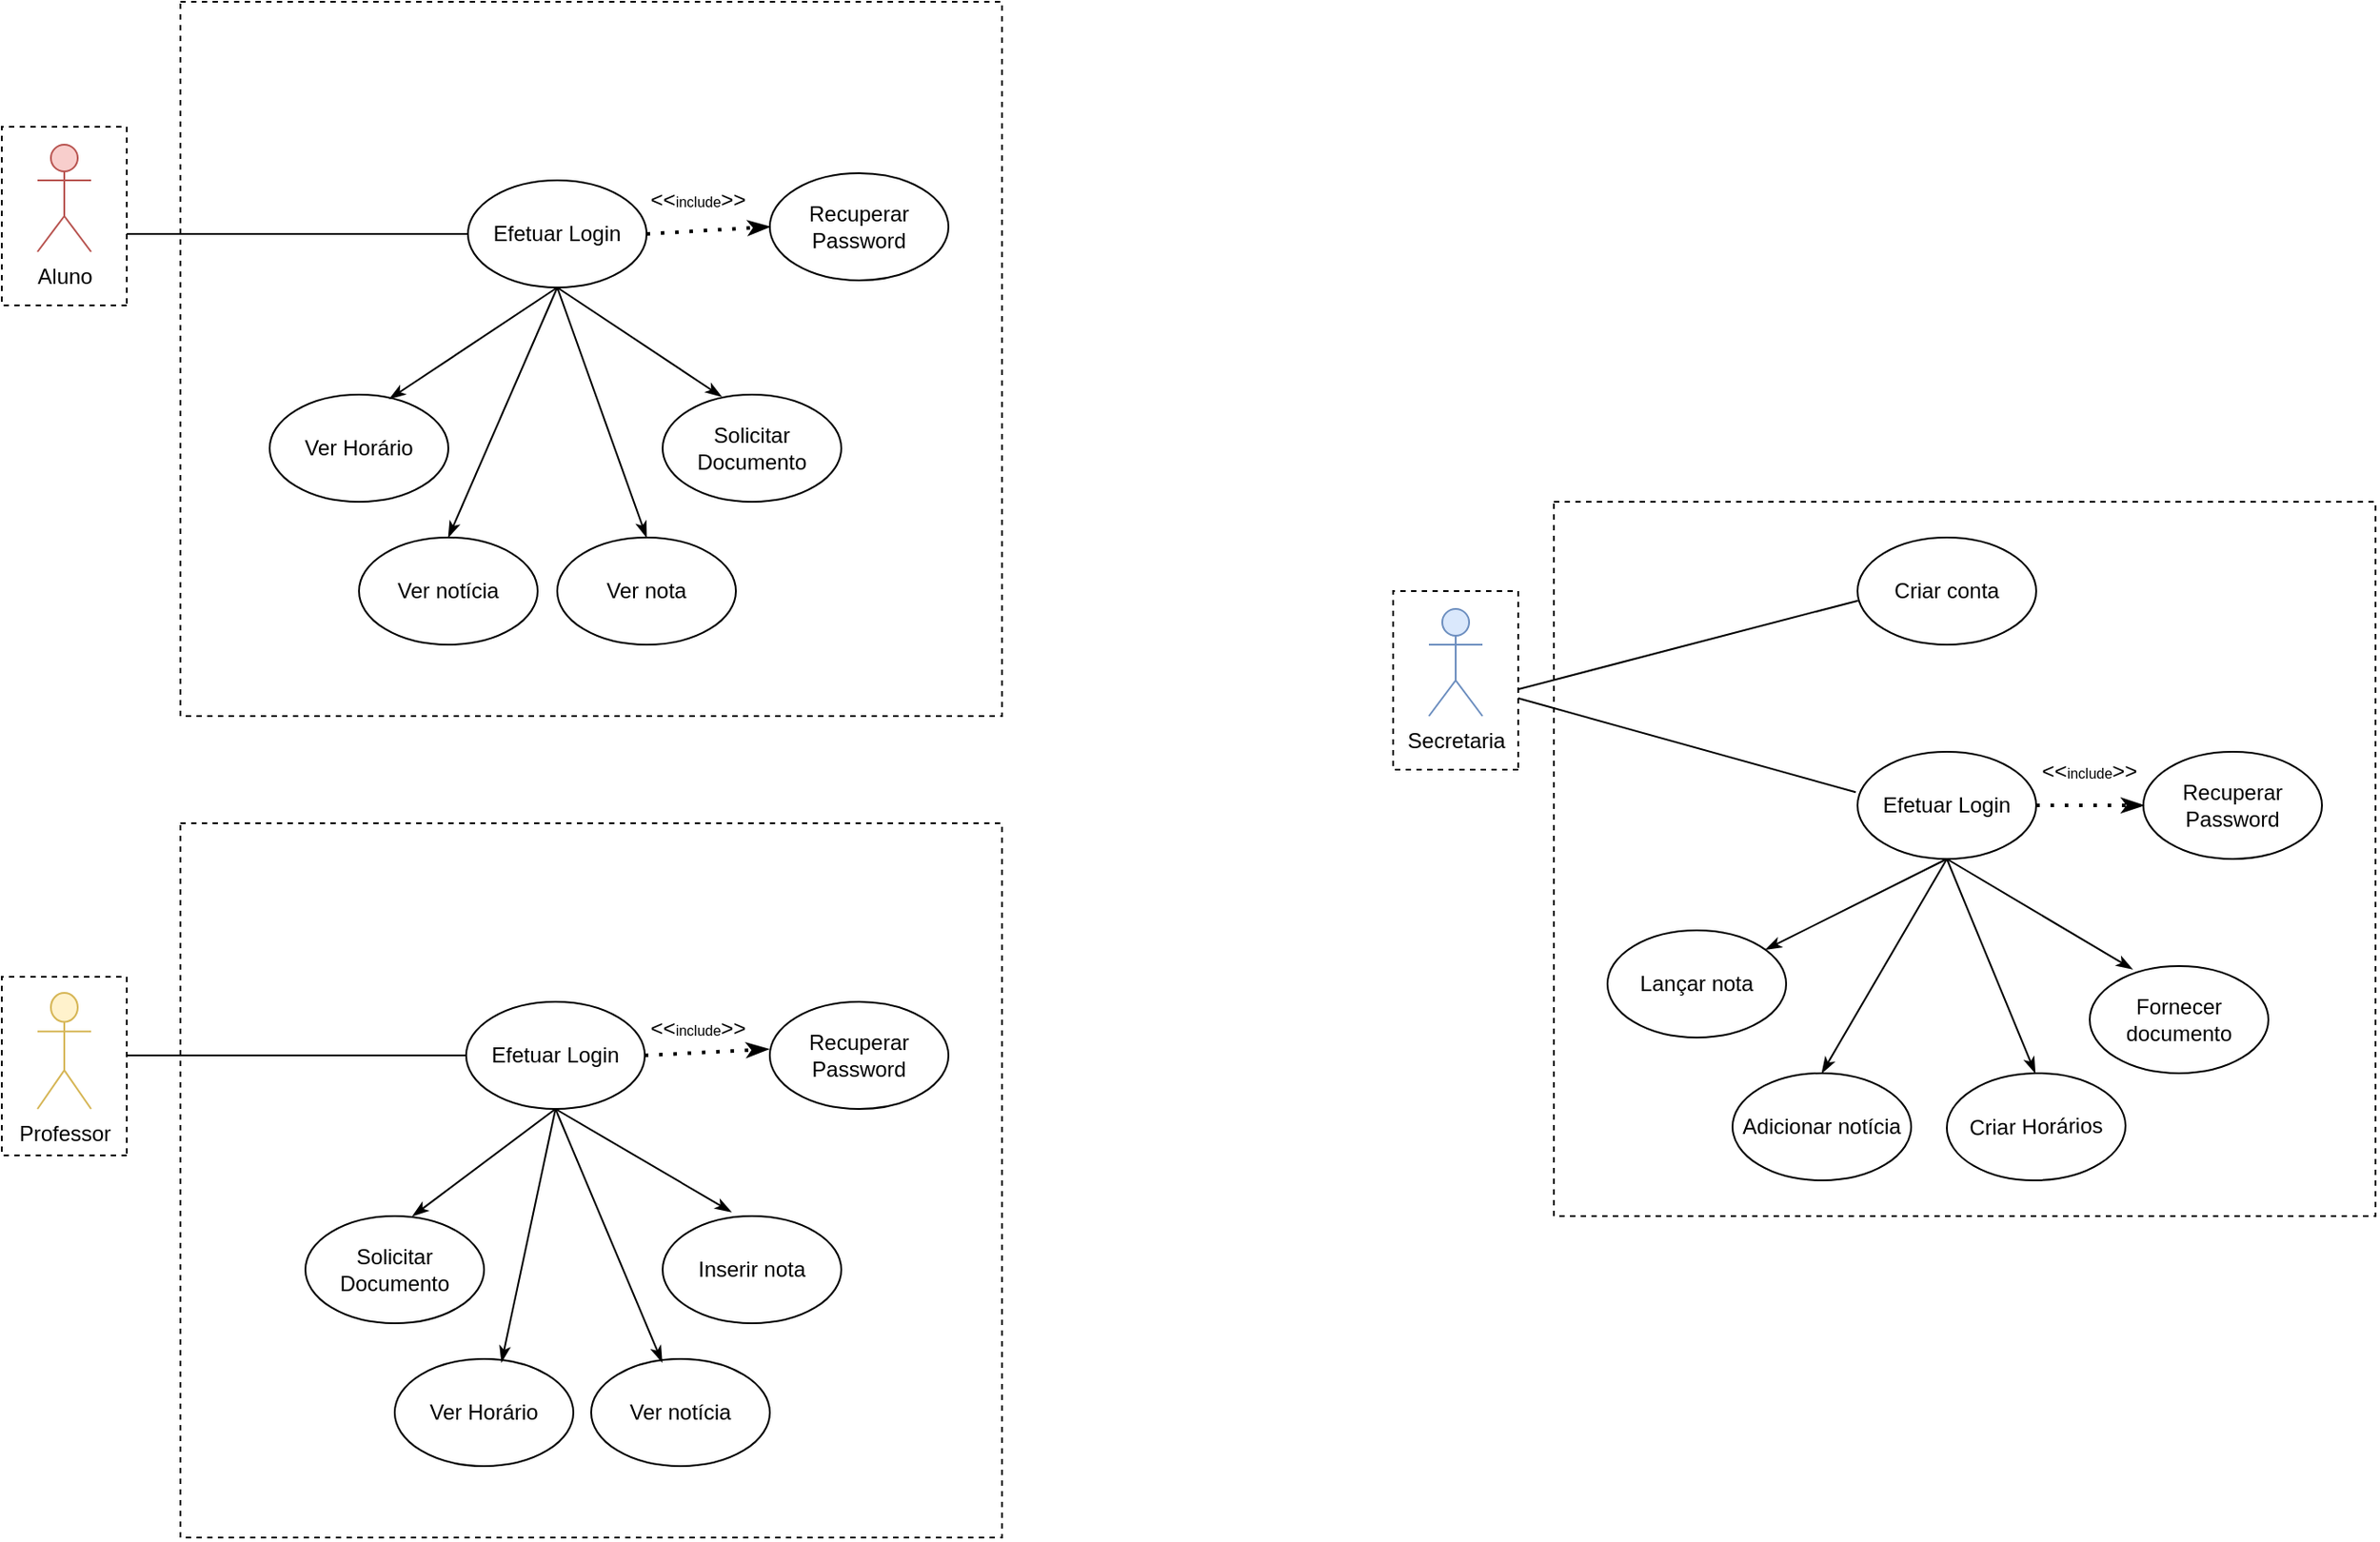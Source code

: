 <mxfile version="24.4.0" type="device" pages="4">
  <diagram name="Home" id="ZRZRYfxtnc91X3iQ6iik">
    <mxGraphModel dx="1273" dy="1242" grid="1" gridSize="10" guides="1" tooltips="1" connect="1" arrows="1" fold="1" page="1" pageScale="1" pageWidth="827" pageHeight="1169" math="0" shadow="0">
      <root>
        <mxCell id="0" />
        <mxCell id="1" parent="0" />
        <mxCell id="tqqtB0jsaqo1W3JtAFqA-33" value="Aluno" style="shape=umlActor;verticalLabelPosition=bottom;verticalAlign=top;html=1;outlineConnect=0;fillColor=#f8cecc;strokeColor=#b85450;" parent="1" vertex="1">
          <mxGeometry x="981" y="130" width="30" height="60" as="geometry" />
        </mxCell>
        <mxCell id="tqqtB0jsaqo1W3JtAFqA-36" value="Ver notícia" style="ellipse;whiteSpace=wrap;html=1;" parent="1" vertex="1">
          <mxGeometry x="1161" y="350" width="100" height="60" as="geometry" />
        </mxCell>
        <mxCell id="tqqtB0jsaqo1W3JtAFqA-37" value="Solicitar Documento" style="ellipse;whiteSpace=wrap;html=1;" parent="1" vertex="1">
          <mxGeometry x="1331" y="270" width="100" height="60" as="geometry" />
        </mxCell>
        <mxCell id="tqqtB0jsaqo1W3JtAFqA-38" value="Ver nota" style="ellipse;whiteSpace=wrap;html=1;" parent="1" vertex="1">
          <mxGeometry x="1272" y="350" width="100" height="60" as="geometry" />
        </mxCell>
        <mxCell id="tqqtB0jsaqo1W3JtAFqA-39" value="Ver Horário" style="ellipse;whiteSpace=wrap;html=1;" parent="1" vertex="1">
          <mxGeometry x="1111" y="270" width="100" height="60" as="geometry" />
        </mxCell>
        <mxCell id="tqqtB0jsaqo1W3JtAFqA-40" value="Recuperar Password" style="ellipse;whiteSpace=wrap;html=1;" parent="1" vertex="1">
          <mxGeometry x="1391" y="146" width="100" height="60" as="geometry" />
        </mxCell>
        <mxCell id="tqqtB0jsaqo1W3JtAFqA-41" value="Efetuar Login" style="ellipse;whiteSpace=wrap;html=1;" parent="1" vertex="1">
          <mxGeometry x="1222" y="150" width="100" height="60" as="geometry" />
        </mxCell>
        <mxCell id="tqqtB0jsaqo1W3JtAFqA-42" value="" style="endArrow=none;html=1;rounded=0;entryX=0;entryY=0.5;entryDx=0;entryDy=0;" parent="1" target="tqqtB0jsaqo1W3JtAFqA-41" edge="1">
          <mxGeometry width="50" height="50" relative="1" as="geometry">
            <mxPoint x="1031" y="180" as="sourcePoint" />
            <mxPoint x="1121" y="210" as="targetPoint" />
          </mxGeometry>
        </mxCell>
        <mxCell id="tqqtB0jsaqo1W3JtAFqA-43" value="" style="endArrow=classicThin;dashed=1;html=1;dashPattern=1 3;strokeWidth=2;rounded=0;entryX=0;entryY=0.5;entryDx=0;entryDy=0;exitX=1;exitY=0.5;exitDx=0;exitDy=0;endFill=1;" parent="1" source="tqqtB0jsaqo1W3JtAFqA-41" target="tqqtB0jsaqo1W3JtAFqA-40" edge="1">
          <mxGeometry width="50" height="50" relative="1" as="geometry">
            <mxPoint x="1301" y="193.75" as="sourcePoint" />
            <mxPoint x="1392" y="168.75" as="targetPoint" />
          </mxGeometry>
        </mxCell>
        <mxCell id="tqqtB0jsaqo1W3JtAFqA-44" value="&amp;lt;&amp;lt;&lt;font style=&quot;font-size: 8px;&quot;&gt;include&lt;/font&gt;&amp;gt;&amp;gt;" style="text;html=1;align=center;verticalAlign=middle;whiteSpace=wrap;rounded=0;" parent="1" vertex="1">
          <mxGeometry x="1321" y="146" width="60" height="30" as="geometry" />
        </mxCell>
        <mxCell id="tqqtB0jsaqo1W3JtAFqA-45" value="" style="endArrow=classicThin;html=1;strokeWidth=1;rounded=0;exitX=0.5;exitY=1;exitDx=0;exitDy=0;endFill=1;entryX=0.67;entryY=0.04;entryDx=0;entryDy=0;entryPerimeter=0;" parent="1" source="tqqtB0jsaqo1W3JtAFqA-41" target="tqqtB0jsaqo1W3JtAFqA-39" edge="1">
          <mxGeometry width="50" height="50" relative="1" as="geometry">
            <mxPoint x="1274" y="217.25" as="sourcePoint" />
            <mxPoint x="1191" y="288.25" as="targetPoint" />
          </mxGeometry>
        </mxCell>
        <mxCell id="tqqtB0jsaqo1W3JtAFqA-46" value="" style="endArrow=classicThin;html=1;strokeWidth=1;rounded=0;endFill=1;entryX=0.5;entryY=0;entryDx=0;entryDy=0;exitX=0.5;exitY=1;exitDx=0;exitDy=0;" parent="1" source="tqqtB0jsaqo1W3JtAFqA-41" target="tqqtB0jsaqo1W3JtAFqA-36" edge="1">
          <mxGeometry width="50" height="50" relative="1" as="geometry">
            <mxPoint x="1220" y="201.25" as="sourcePoint" />
            <mxPoint x="1178" y="259.25" as="targetPoint" />
          </mxGeometry>
        </mxCell>
        <mxCell id="tqqtB0jsaqo1W3JtAFqA-47" value="" style="endArrow=classicThin;html=1;strokeWidth=1;rounded=0;endFill=1;entryX=0.5;entryY=0;entryDx=0;entryDy=0;exitX=0.5;exitY=1;exitDx=0;exitDy=0;" parent="1" source="tqqtB0jsaqo1W3JtAFqA-41" target="tqqtB0jsaqo1W3JtAFqA-38" edge="1">
          <mxGeometry width="50" height="50" relative="1" as="geometry">
            <mxPoint x="1231" y="209.25" as="sourcePoint" />
            <mxPoint x="1231" y="351.25" as="targetPoint" />
          </mxGeometry>
        </mxCell>
        <mxCell id="tqqtB0jsaqo1W3JtAFqA-48" value="" style="endArrow=classicThin;html=1;strokeWidth=1;rounded=0;endFill=1;entryX=0.33;entryY=0.019;entryDx=0;entryDy=0;exitX=0.5;exitY=1;exitDx=0;exitDy=0;entryPerimeter=0;" parent="1" source="tqqtB0jsaqo1W3JtAFqA-41" target="tqqtB0jsaqo1W3JtAFqA-37" edge="1">
          <mxGeometry width="50" height="50" relative="1" as="geometry">
            <mxPoint x="1241" y="219.25" as="sourcePoint" />
            <mxPoint x="1241" y="361.25" as="targetPoint" />
          </mxGeometry>
        </mxCell>
        <mxCell id="tqqtB0jsaqo1W3JtAFqA-52" value="" style="endArrow=none;dashed=1;html=1;rounded=0;" parent="1" edge="1">
          <mxGeometry width="50" height="50" relative="1" as="geometry">
            <mxPoint x="1031" y="220" as="sourcePoint" />
            <mxPoint x="1031" y="220" as="targetPoint" />
            <Array as="points">
              <mxPoint x="961" y="220" />
              <mxPoint x="961" y="120" />
              <mxPoint x="1031" y="120" />
            </Array>
          </mxGeometry>
        </mxCell>
        <mxCell id="tqqtB0jsaqo1W3JtAFqA-56" value="" style="endArrow=none;dashed=1;html=1;rounded=0;" parent="1" edge="1">
          <mxGeometry width="50" height="50" relative="1" as="geometry">
            <mxPoint x="1061" y="50" as="sourcePoint" />
            <mxPoint x="1061" y="50" as="targetPoint" />
            <Array as="points">
              <mxPoint x="1521" y="50" />
              <mxPoint x="1521" y="450" />
              <mxPoint x="1061" y="450" />
            </Array>
          </mxGeometry>
        </mxCell>
        <mxCell id="ux0dmpjOla0i8QBXulrh-1" value="Professor" style="shape=umlActor;verticalLabelPosition=bottom;verticalAlign=top;html=1;outlineConnect=0;fillColor=#fff2cc;strokeColor=#d6b656;" vertex="1" parent="1">
          <mxGeometry x="981" y="605" width="30" height="65" as="geometry" />
        </mxCell>
        <mxCell id="ux0dmpjOla0i8QBXulrh-2" value="Ver notícia" style="ellipse;whiteSpace=wrap;html=1;" vertex="1" parent="1">
          <mxGeometry x="1291" y="810" width="100" height="60" as="geometry" />
        </mxCell>
        <mxCell id="ux0dmpjOla0i8QBXulrh-3" value="Solicitar Documento" style="ellipse;whiteSpace=wrap;html=1;" vertex="1" parent="1">
          <mxGeometry x="1131" y="730" width="100" height="60" as="geometry" />
        </mxCell>
        <mxCell id="ux0dmpjOla0i8QBXulrh-4" value="Inserir nota" style="ellipse;whiteSpace=wrap;html=1;" vertex="1" parent="1">
          <mxGeometry x="1331" y="730" width="100" height="60" as="geometry" />
        </mxCell>
        <mxCell id="ux0dmpjOla0i8QBXulrh-5" value="Ver Horário" style="ellipse;whiteSpace=wrap;html=1;" vertex="1" parent="1">
          <mxGeometry x="1181" y="810" width="100" height="60" as="geometry" />
        </mxCell>
        <mxCell id="ux0dmpjOla0i8QBXulrh-6" value="Recuperar Password" style="ellipse;whiteSpace=wrap;html=1;" vertex="1" parent="1">
          <mxGeometry x="1391" y="610" width="100" height="60" as="geometry" />
        </mxCell>
        <mxCell id="ux0dmpjOla0i8QBXulrh-7" value="Efetuar Login" style="ellipse;whiteSpace=wrap;html=1;" vertex="1" parent="1">
          <mxGeometry x="1221" y="610" width="100" height="60" as="geometry" />
        </mxCell>
        <mxCell id="ux0dmpjOla0i8QBXulrh-8" value="" style="endArrow=none;html=1;rounded=0;entryX=0;entryY=0.5;entryDx=0;entryDy=0;" edge="1" parent="1" target="ux0dmpjOla0i8QBXulrh-7">
          <mxGeometry width="50" height="50" relative="1" as="geometry">
            <mxPoint x="1031" y="640" as="sourcePoint" />
            <mxPoint x="1180" y="631.25" as="targetPoint" />
          </mxGeometry>
        </mxCell>
        <mxCell id="ux0dmpjOla0i8QBXulrh-9" value="" style="endArrow=classicThin;dashed=1;html=1;dashPattern=1 3;strokeWidth=2;rounded=0;exitX=1;exitY=0.5;exitDx=0;exitDy=0;endFill=1;entryX=-0.008;entryY=0.442;entryDx=0;entryDy=0;entryPerimeter=0;" edge="1" parent="1" source="ux0dmpjOla0i8QBXulrh-7" target="ux0dmpjOla0i8QBXulrh-6">
          <mxGeometry width="50" height="50" relative="1" as="geometry">
            <mxPoint x="1340" y="656.25" as="sourcePoint" />
            <mxPoint x="1411" y="631.25" as="targetPoint" />
          </mxGeometry>
        </mxCell>
        <mxCell id="ux0dmpjOla0i8QBXulrh-10" value="&amp;lt;&amp;lt;&lt;font style=&quot;font-size: 8px;&quot;&gt;include&lt;/font&gt;&amp;gt;&amp;gt;" style="text;html=1;align=center;verticalAlign=middle;whiteSpace=wrap;rounded=0;" vertex="1" parent="1">
          <mxGeometry x="1321" y="610" width="60" height="30" as="geometry" />
        </mxCell>
        <mxCell id="ux0dmpjOla0i8QBXulrh-11" value="" style="endArrow=classicThin;html=1;strokeWidth=1;rounded=0;exitX=0.5;exitY=1;exitDx=0;exitDy=0;endFill=1;entryX=0.6;entryY=0;entryDx=0;entryDy=0;entryPerimeter=0;" edge="1" parent="1" source="ux0dmpjOla0i8QBXulrh-7" target="ux0dmpjOla0i8QBXulrh-3">
          <mxGeometry width="50" height="50" relative="1" as="geometry">
            <mxPoint x="1251" y="661.25" as="sourcePoint" />
            <mxPoint x="1158" y="727.25" as="targetPoint" />
          </mxGeometry>
        </mxCell>
        <mxCell id="ux0dmpjOla0i8QBXulrh-12" value="" style="endArrow=classicThin;html=1;strokeWidth=1;rounded=0;exitX=0.5;exitY=1;exitDx=0;exitDy=0;endFill=1;entryX=0.598;entryY=0.03;entryDx=0;entryDy=0;entryPerimeter=0;" edge="1" parent="1" source="ux0dmpjOla0i8QBXulrh-7" target="ux0dmpjOla0i8QBXulrh-5">
          <mxGeometry width="50" height="50" relative="1" as="geometry">
            <mxPoint x="1281" y="671" as="sourcePoint" />
            <mxPoint x="1201" y="740" as="targetPoint" />
          </mxGeometry>
        </mxCell>
        <mxCell id="ux0dmpjOla0i8QBXulrh-13" value="" style="endArrow=classicThin;html=1;strokeWidth=1;rounded=0;endFill=1;entryX=0.397;entryY=0.03;entryDx=0;entryDy=0;entryPerimeter=0;exitX=0.5;exitY=1;exitDx=0;exitDy=0;" edge="1" parent="1" source="ux0dmpjOla0i8QBXulrh-7" target="ux0dmpjOla0i8QBXulrh-2">
          <mxGeometry width="50" height="50" relative="1" as="geometry">
            <mxPoint x="1271" y="660" as="sourcePoint" />
            <mxPoint x="1211" y="750" as="targetPoint" />
          </mxGeometry>
        </mxCell>
        <mxCell id="ux0dmpjOla0i8QBXulrh-14" value="" style="endArrow=classicThin;html=1;strokeWidth=1;rounded=0;exitX=0.5;exitY=1;exitDx=0;exitDy=0;endFill=1;entryX=0.384;entryY=-0.039;entryDx=0;entryDy=0;entryPerimeter=0;" edge="1" parent="1" source="ux0dmpjOla0i8QBXulrh-7" target="ux0dmpjOla0i8QBXulrh-4">
          <mxGeometry width="50" height="50" relative="1" as="geometry">
            <mxPoint x="1301" y="691" as="sourcePoint" />
            <mxPoint x="1221" y="760" as="targetPoint" />
          </mxGeometry>
        </mxCell>
        <mxCell id="ux0dmpjOla0i8QBXulrh-15" value="" style="endArrow=none;dashed=1;html=1;rounded=0;" edge="1" parent="1">
          <mxGeometry width="50" height="50" relative="1" as="geometry">
            <mxPoint x="1031" y="696" as="sourcePoint" />
            <mxPoint x="1031" y="696" as="targetPoint" />
            <Array as="points">
              <mxPoint x="961" y="696" />
              <mxPoint x="961" y="596" />
              <mxPoint x="1031" y="596" />
            </Array>
          </mxGeometry>
        </mxCell>
        <mxCell id="ux0dmpjOla0i8QBXulrh-16" value="" style="endArrow=none;dashed=1;html=1;rounded=0;" edge="1" parent="1">
          <mxGeometry width="50" height="50" relative="1" as="geometry">
            <mxPoint x="1061" y="510" as="sourcePoint" />
            <mxPoint x="1061" y="510" as="targetPoint" />
            <Array as="points">
              <mxPoint x="1521" y="510" />
              <mxPoint x="1521" y="910" />
              <mxPoint x="1061" y="910" />
            </Array>
          </mxGeometry>
        </mxCell>
        <mxCell id="aH4SnS2e5ZNukZdhqZJp-1" value="Secretaria" style="shape=umlActor;verticalLabelPosition=bottom;verticalAlign=top;html=1;outlineConnect=0;fillColor=#dae8fc;strokeColor=#6c8ebf;" vertex="1" parent="1">
          <mxGeometry x="1760" y="390" width="30" height="60" as="geometry" />
        </mxCell>
        <mxCell id="aH4SnS2e5ZNukZdhqZJp-2" value="Fornecer documento" style="ellipse;whiteSpace=wrap;html=1;" vertex="1" parent="1">
          <mxGeometry x="2130" y="590" width="100" height="60" as="geometry" />
        </mxCell>
        <mxCell id="aH4SnS2e5ZNukZdhqZJp-3" value="Lançar nota" style="ellipse;whiteSpace=wrap;html=1;" vertex="1" parent="1">
          <mxGeometry x="1860" y="570" width="100" height="60" as="geometry" />
        </mxCell>
        <mxCell id="aH4SnS2e5ZNukZdhqZJp-4" value="Criar conta" style="ellipse;whiteSpace=wrap;html=1;" vertex="1" parent="1">
          <mxGeometry x="2000" y="350" width="100" height="60" as="geometry" />
        </mxCell>
        <mxCell id="aH4SnS2e5ZNukZdhqZJp-5" value="Adicionar notícia" style="ellipse;whiteSpace=wrap;html=1;" vertex="1" parent="1">
          <mxGeometry x="1930" y="650" width="100" height="60" as="geometry" />
        </mxCell>
        <mxCell id="aH4SnS2e5ZNukZdhqZJp-6" value="Recuperar Password" style="ellipse;whiteSpace=wrap;html=1;" vertex="1" parent="1">
          <mxGeometry x="2160" y="470" width="100" height="60" as="geometry" />
        </mxCell>
        <mxCell id="aH4SnS2e5ZNukZdhqZJp-7" value="Efetuar Login" style="ellipse;whiteSpace=wrap;html=1;" vertex="1" parent="1">
          <mxGeometry x="2000" y="470" width="100" height="60" as="geometry" />
        </mxCell>
        <mxCell id="aH4SnS2e5ZNukZdhqZJp-8" value="" style="endArrow=none;html=1;rounded=0;entryX=0.003;entryY=0.589;entryDx=0;entryDy=0;entryPerimeter=0;" edge="1" parent="1" target="aH4SnS2e5ZNukZdhqZJp-4">
          <mxGeometry width="50" height="50" relative="1" as="geometry">
            <mxPoint x="1810" y="435" as="sourcePoint" />
            <mxPoint x="1910" y="450" as="targetPoint" />
          </mxGeometry>
        </mxCell>
        <mxCell id="aH4SnS2e5ZNukZdhqZJp-9" value="" style="endArrow=classicThin;dashed=1;html=1;dashPattern=1 3;strokeWidth=2;rounded=0;entryX=0;entryY=0.5;entryDx=0;entryDy=0;exitX=1;exitY=0.5;exitDx=0;exitDy=0;endFill=1;" edge="1" parent="1" source="aH4SnS2e5ZNukZdhqZJp-7" target="aH4SnS2e5ZNukZdhqZJp-6">
          <mxGeometry width="50" height="50" relative="1" as="geometry">
            <mxPoint x="2060" y="525" as="sourcePoint" />
            <mxPoint x="2151" y="500" as="targetPoint" />
          </mxGeometry>
        </mxCell>
        <mxCell id="aH4SnS2e5ZNukZdhqZJp-10" value="&amp;lt;&amp;lt;&lt;font style=&quot;font-size: 8px;&quot;&gt;include&lt;/font&gt;&amp;gt;&amp;gt;" style="text;html=1;align=center;verticalAlign=middle;whiteSpace=wrap;rounded=0;" vertex="1" parent="1">
          <mxGeometry x="2100" y="466" width="60" height="30" as="geometry" />
        </mxCell>
        <mxCell id="aH4SnS2e5ZNukZdhqZJp-11" value="" style="endArrow=none;html=1;rounded=0;entryX=-0.01;entryY=0.377;entryDx=0;entryDy=0;entryPerimeter=0;" edge="1" parent="1" target="aH4SnS2e5ZNukZdhqZJp-7">
          <mxGeometry width="50" height="50" relative="1" as="geometry">
            <mxPoint x="1810" y="440" as="sourcePoint" />
            <mxPoint x="2010" y="395" as="targetPoint" />
          </mxGeometry>
        </mxCell>
        <mxCell id="aH4SnS2e5ZNukZdhqZJp-12" value="" style="endArrow=classicThin;html=1;strokeWidth=1;rounded=0;exitX=0.5;exitY=1;exitDx=0;exitDy=0;endFill=1;" edge="1" parent="1" source="aH4SnS2e5ZNukZdhqZJp-7" target="aH4SnS2e5ZNukZdhqZJp-3">
          <mxGeometry width="50" height="50" relative="1" as="geometry">
            <mxPoint x="2010" y="590" as="sourcePoint" />
            <mxPoint x="2070" y="590" as="targetPoint" />
          </mxGeometry>
        </mxCell>
        <mxCell id="aH4SnS2e5ZNukZdhqZJp-13" value="" style="endArrow=classicThin;html=1;strokeWidth=1;rounded=0;entryX=0.5;entryY=0;entryDx=0;entryDy=0;exitX=0.5;exitY=1;exitDx=0;exitDy=0;endFill=1;" edge="1" parent="1" source="aH4SnS2e5ZNukZdhqZJp-7" target="aH4SnS2e5ZNukZdhqZJp-5">
          <mxGeometry width="50" height="50" relative="1" as="geometry">
            <mxPoint x="2120" y="520" as="sourcePoint" />
            <mxPoint x="2180" y="520" as="targetPoint" />
          </mxGeometry>
        </mxCell>
        <mxCell id="aH4SnS2e5ZNukZdhqZJp-14" value="" style="endArrow=classicThin;html=1;strokeWidth=1;rounded=0;entryX=0.239;entryY=0.029;entryDx=0;entryDy=0;exitX=0.5;exitY=1;exitDx=0;exitDy=0;endFill=1;entryPerimeter=0;" edge="1" parent="1" source="aH4SnS2e5ZNukZdhqZJp-7" target="aH4SnS2e5ZNukZdhqZJp-2">
          <mxGeometry width="50" height="50" relative="1" as="geometry">
            <mxPoint x="2130" y="530" as="sourcePoint" />
            <mxPoint x="2190" y="530" as="targetPoint" />
          </mxGeometry>
        </mxCell>
        <mxCell id="aH4SnS2e5ZNukZdhqZJp-15" value="Criar Horários" style="ellipse;whiteSpace=wrap;html=1;rotation=-1;" vertex="1" parent="1">
          <mxGeometry x="2050" y="650" width="100" height="60" as="geometry" />
        </mxCell>
        <mxCell id="aH4SnS2e5ZNukZdhqZJp-16" value="" style="endArrow=classicThin;html=1;strokeWidth=1;rounded=0;entryX=0.5;entryY=0;entryDx=0;entryDy=0;exitX=0.5;exitY=1;exitDx=0;exitDy=0;endFill=1;" edge="1" parent="1" source="aH4SnS2e5ZNukZdhqZJp-7" target="aH4SnS2e5ZNukZdhqZJp-15">
          <mxGeometry width="50" height="50" relative="1" as="geometry">
            <mxPoint x="2060" y="540" as="sourcePoint" />
            <mxPoint x="1990" y="660" as="targetPoint" />
          </mxGeometry>
        </mxCell>
        <mxCell id="aH4SnS2e5ZNukZdhqZJp-17" value="" style="endArrow=none;dashed=1;html=1;rounded=0;" edge="1" parent="1">
          <mxGeometry width="50" height="50" relative="1" as="geometry">
            <mxPoint x="1810" y="480" as="sourcePoint" />
            <mxPoint x="1810" y="480" as="targetPoint" />
            <Array as="points">
              <mxPoint x="1740" y="480" />
              <mxPoint x="1740" y="380" />
              <mxPoint x="1810" y="380" />
            </Array>
          </mxGeometry>
        </mxCell>
        <mxCell id="aH4SnS2e5ZNukZdhqZJp-18" value="" style="endArrow=none;dashed=1;html=1;rounded=0;" edge="1" parent="1">
          <mxGeometry width="50" height="50" relative="1" as="geometry">
            <mxPoint x="1830" y="330" as="sourcePoint" />
            <mxPoint x="1830" y="330" as="targetPoint" />
            <Array as="points">
              <mxPoint x="2290" y="330" />
              <mxPoint x="2290" y="730" />
              <mxPoint x="1830" y="730" />
            </Array>
          </mxGeometry>
        </mxCell>
      </root>
    </mxGraphModel>
  </diagram>
  <diagram id="REoHC_R2HtOx2aBz3mu-" name="Página-1">
    <mxGraphModel dx="1082" dy="1129" grid="1" gridSize="10" guides="1" tooltips="1" connect="1" arrows="1" fold="1" page="1" pageScale="1" pageWidth="827" pageHeight="1169" math="0" shadow="0">
      <root>
        <mxCell id="0" />
        <mxCell id="1" parent="0" />
        <mxCell id="xL2w5kWe__sGLXWycXoX-1" value="Aluno" style="shape=umlActor;verticalLabelPosition=bottom;verticalAlign=top;html=1;outlineConnect=0;fillColor=#f8cecc;strokeColor=#b85450;" vertex="1" parent="1">
          <mxGeometry x="981" y="130" width="30" height="60" as="geometry" />
        </mxCell>
        <mxCell id="xL2w5kWe__sGLXWycXoX-2" value="Ver notícia" style="ellipse;whiteSpace=wrap;html=1;" vertex="1" parent="1">
          <mxGeometry x="1161" y="350" width="100" height="60" as="geometry" />
        </mxCell>
        <mxCell id="xL2w5kWe__sGLXWycXoX-3" value="Solicitar Documento" style="ellipse;whiteSpace=wrap;html=1;" vertex="1" parent="1">
          <mxGeometry x="1331" y="270" width="100" height="60" as="geometry" />
        </mxCell>
        <mxCell id="xL2w5kWe__sGLXWycXoX-4" value="Ver nota" style="ellipse;whiteSpace=wrap;html=1;" vertex="1" parent="1">
          <mxGeometry x="1272" y="350" width="100" height="60" as="geometry" />
        </mxCell>
        <mxCell id="xL2w5kWe__sGLXWycXoX-5" value="Ver Horário" style="ellipse;whiteSpace=wrap;html=1;" vertex="1" parent="1">
          <mxGeometry x="1111" y="270" width="100" height="60" as="geometry" />
        </mxCell>
        <mxCell id="xL2w5kWe__sGLXWycXoX-6" value="Recuperar Password" style="ellipse;whiteSpace=wrap;html=1;" vertex="1" parent="1">
          <mxGeometry x="1391" y="146" width="100" height="60" as="geometry" />
        </mxCell>
        <mxCell id="xL2w5kWe__sGLXWycXoX-7" value="Efetuar Login" style="ellipse;whiteSpace=wrap;html=1;" vertex="1" parent="1">
          <mxGeometry x="1222" y="150" width="100" height="60" as="geometry" />
        </mxCell>
        <mxCell id="xL2w5kWe__sGLXWycXoX-8" value="" style="endArrow=none;html=1;rounded=0;entryX=0;entryY=0.5;entryDx=0;entryDy=0;" edge="1" parent="1" target="xL2w5kWe__sGLXWycXoX-7">
          <mxGeometry width="50" height="50" relative="1" as="geometry">
            <mxPoint x="1031" y="180" as="sourcePoint" />
            <mxPoint x="1121" y="210" as="targetPoint" />
          </mxGeometry>
        </mxCell>
        <mxCell id="xL2w5kWe__sGLXWycXoX-9" value="" style="endArrow=classicThin;dashed=1;html=1;dashPattern=1 3;strokeWidth=2;rounded=0;entryX=0;entryY=0.5;entryDx=0;entryDy=0;exitX=1;exitY=0.5;exitDx=0;exitDy=0;endFill=1;" edge="1" parent="1" source="xL2w5kWe__sGLXWycXoX-7" target="xL2w5kWe__sGLXWycXoX-6">
          <mxGeometry width="50" height="50" relative="1" as="geometry">
            <mxPoint x="1301" y="193.75" as="sourcePoint" />
            <mxPoint x="1392" y="168.75" as="targetPoint" />
          </mxGeometry>
        </mxCell>
        <mxCell id="xL2w5kWe__sGLXWycXoX-10" value="&amp;lt;&amp;lt;&lt;font style=&quot;font-size: 8px;&quot;&gt;include&lt;/font&gt;&amp;gt;&amp;gt;" style="text;html=1;align=center;verticalAlign=middle;whiteSpace=wrap;rounded=0;" vertex="1" parent="1">
          <mxGeometry x="1321" y="146" width="60" height="30" as="geometry" />
        </mxCell>
        <mxCell id="xL2w5kWe__sGLXWycXoX-11" value="" style="endArrow=classicThin;html=1;strokeWidth=1;rounded=0;exitX=0.5;exitY=1;exitDx=0;exitDy=0;endFill=1;entryX=0.67;entryY=0.04;entryDx=0;entryDy=0;entryPerimeter=0;" edge="1" parent="1" source="xL2w5kWe__sGLXWycXoX-7" target="xL2w5kWe__sGLXWycXoX-5">
          <mxGeometry width="50" height="50" relative="1" as="geometry">
            <mxPoint x="1274" y="217.25" as="sourcePoint" />
            <mxPoint x="1191" y="288.25" as="targetPoint" />
          </mxGeometry>
        </mxCell>
        <mxCell id="xL2w5kWe__sGLXWycXoX-12" value="" style="endArrow=classicThin;html=1;strokeWidth=1;rounded=0;endFill=1;entryX=0.5;entryY=0;entryDx=0;entryDy=0;exitX=0.5;exitY=1;exitDx=0;exitDy=0;" edge="1" parent="1" source="xL2w5kWe__sGLXWycXoX-7" target="xL2w5kWe__sGLXWycXoX-2">
          <mxGeometry width="50" height="50" relative="1" as="geometry">
            <mxPoint x="1220" y="201.25" as="sourcePoint" />
            <mxPoint x="1178" y="259.25" as="targetPoint" />
          </mxGeometry>
        </mxCell>
        <mxCell id="xL2w5kWe__sGLXWycXoX-13" value="" style="endArrow=classicThin;html=1;strokeWidth=1;rounded=0;endFill=1;entryX=0.5;entryY=0;entryDx=0;entryDy=0;exitX=0.5;exitY=1;exitDx=0;exitDy=0;" edge="1" parent="1" source="xL2w5kWe__sGLXWycXoX-7" target="xL2w5kWe__sGLXWycXoX-4">
          <mxGeometry width="50" height="50" relative="1" as="geometry">
            <mxPoint x="1231" y="209.25" as="sourcePoint" />
            <mxPoint x="1231" y="351.25" as="targetPoint" />
          </mxGeometry>
        </mxCell>
        <mxCell id="xL2w5kWe__sGLXWycXoX-14" value="" style="endArrow=classicThin;html=1;strokeWidth=1;rounded=0;endFill=1;entryX=0.33;entryY=0.019;entryDx=0;entryDy=0;exitX=0.5;exitY=1;exitDx=0;exitDy=0;entryPerimeter=0;" edge="1" parent="1" source="xL2w5kWe__sGLXWycXoX-7" target="xL2w5kWe__sGLXWycXoX-3">
          <mxGeometry width="50" height="50" relative="1" as="geometry">
            <mxPoint x="1241" y="219.25" as="sourcePoint" />
            <mxPoint x="1241" y="361.25" as="targetPoint" />
          </mxGeometry>
        </mxCell>
        <mxCell id="xL2w5kWe__sGLXWycXoX-15" value="" style="endArrow=none;dashed=1;html=1;rounded=0;" edge="1" parent="1">
          <mxGeometry width="50" height="50" relative="1" as="geometry">
            <mxPoint x="1031" y="220" as="sourcePoint" />
            <mxPoint x="1031" y="220" as="targetPoint" />
            <Array as="points">
              <mxPoint x="961" y="220" />
              <mxPoint x="961" y="120" />
              <mxPoint x="1031" y="120" />
            </Array>
          </mxGeometry>
        </mxCell>
        <mxCell id="xL2w5kWe__sGLXWycXoX-16" value="" style="endArrow=none;dashed=1;html=1;rounded=0;" edge="1" parent="1">
          <mxGeometry width="50" height="50" relative="1" as="geometry">
            <mxPoint x="1061" y="50" as="sourcePoint" />
            <mxPoint x="1061" y="50" as="targetPoint" />
            <Array as="points">
              <mxPoint x="1521" y="50" />
              <mxPoint x="1521" y="450" />
              <mxPoint x="1061" y="450" />
            </Array>
          </mxGeometry>
        </mxCell>
      </root>
    </mxGraphModel>
  </diagram>
  <diagram id="ZT4XrUX_Oc8vDHxY8KZ6" name="Página-2">
    <mxGraphModel dx="1050" dy="621" grid="1" gridSize="10" guides="1" tooltips="1" connect="1" arrows="1" fold="1" page="1" pageScale="1" pageWidth="827" pageHeight="1169" math="0" shadow="0">
      <root>
        <mxCell id="0" />
        <mxCell id="1" parent="0" />
        <mxCell id="tWKvr4gM0DC1ttXAsV71-1" value="Professor" style="shape=umlActor;verticalLabelPosition=bottom;verticalAlign=top;html=1;outlineConnect=0;fillColor=#fff2cc;strokeColor=#d6b656;" parent="1" vertex="1">
          <mxGeometry x="154" y="145" width="30" height="65" as="geometry" />
        </mxCell>
        <mxCell id="tWKvr4gM0DC1ttXAsV71-2" value="Ver notícia" style="ellipse;whiteSpace=wrap;html=1;" parent="1" vertex="1">
          <mxGeometry x="464" y="350" width="100" height="60" as="geometry" />
        </mxCell>
        <mxCell id="tWKvr4gM0DC1ttXAsV71-3" value="Solicitar Documento" style="ellipse;whiteSpace=wrap;html=1;" parent="1" vertex="1">
          <mxGeometry x="304" y="270" width="100" height="60" as="geometry" />
        </mxCell>
        <mxCell id="tWKvr4gM0DC1ttXAsV71-4" value="Inserir nota" style="ellipse;whiteSpace=wrap;html=1;" parent="1" vertex="1">
          <mxGeometry x="504" y="270" width="100" height="60" as="geometry" />
        </mxCell>
        <mxCell id="tWKvr4gM0DC1ttXAsV71-5" value="Ver Horário" style="ellipse;whiteSpace=wrap;html=1;" parent="1" vertex="1">
          <mxGeometry x="354" y="350" width="100" height="60" as="geometry" />
        </mxCell>
        <mxCell id="tWKvr4gM0DC1ttXAsV71-6" value="Recuperar Password" style="ellipse;whiteSpace=wrap;html=1;" parent="1" vertex="1">
          <mxGeometry x="564" y="150" width="100" height="60" as="geometry" />
        </mxCell>
        <mxCell id="tWKvr4gM0DC1ttXAsV71-7" value="Efetuar Login" style="ellipse;whiteSpace=wrap;html=1;" parent="1" vertex="1">
          <mxGeometry x="394" y="150" width="100" height="60" as="geometry" />
        </mxCell>
        <mxCell id="tWKvr4gM0DC1ttXAsV71-8" value="" style="endArrow=none;html=1;rounded=0;entryX=0;entryY=0.5;entryDx=0;entryDy=0;" parent="1" target="tWKvr4gM0DC1ttXAsV71-7" edge="1">
          <mxGeometry width="50" height="50" relative="1" as="geometry">
            <mxPoint x="204" y="180" as="sourcePoint" />
            <mxPoint x="353" y="171.25" as="targetPoint" />
          </mxGeometry>
        </mxCell>
        <mxCell id="tWKvr4gM0DC1ttXAsV71-9" value="" style="endArrow=classicThin;dashed=1;html=1;dashPattern=1 3;strokeWidth=2;rounded=0;exitX=1;exitY=0.5;exitDx=0;exitDy=0;endFill=1;entryX=-0.008;entryY=0.442;entryDx=0;entryDy=0;entryPerimeter=0;" parent="1" source="tWKvr4gM0DC1ttXAsV71-7" target="tWKvr4gM0DC1ttXAsV71-6" edge="1">
          <mxGeometry width="50" height="50" relative="1" as="geometry">
            <mxPoint x="513" y="196.25" as="sourcePoint" />
            <mxPoint x="584" y="171.25" as="targetPoint" />
          </mxGeometry>
        </mxCell>
        <mxCell id="tWKvr4gM0DC1ttXAsV71-10" value="&amp;lt;&amp;lt;&lt;font style=&quot;font-size: 8px;&quot;&gt;include&lt;/font&gt;&amp;gt;&amp;gt;" style="text;html=1;align=center;verticalAlign=middle;whiteSpace=wrap;rounded=0;" parent="1" vertex="1">
          <mxGeometry x="494" y="150" width="60" height="30" as="geometry" />
        </mxCell>
        <mxCell id="tWKvr4gM0DC1ttXAsV71-25" value="" style="endArrow=classicThin;html=1;strokeWidth=1;rounded=0;exitX=0.5;exitY=1;exitDx=0;exitDy=0;endFill=1;entryX=0.6;entryY=0;entryDx=0;entryDy=0;entryPerimeter=0;" parent="1" source="tWKvr4gM0DC1ttXAsV71-7" target="tWKvr4gM0DC1ttXAsV71-3" edge="1">
          <mxGeometry width="50" height="50" relative="1" as="geometry">
            <mxPoint x="424" y="201.25" as="sourcePoint" />
            <mxPoint x="331" y="267.25" as="targetPoint" />
          </mxGeometry>
        </mxCell>
        <mxCell id="tWKvr4gM0DC1ttXAsV71-26" value="" style="endArrow=classicThin;html=1;strokeWidth=1;rounded=0;exitX=0.5;exitY=1;exitDx=0;exitDy=0;endFill=1;entryX=0.598;entryY=0.03;entryDx=0;entryDy=0;entryPerimeter=0;" parent="1" source="tWKvr4gM0DC1ttXAsV71-7" target="tWKvr4gM0DC1ttXAsV71-5" edge="1">
          <mxGeometry width="50" height="50" relative="1" as="geometry">
            <mxPoint x="454" y="211" as="sourcePoint" />
            <mxPoint x="374" y="280" as="targetPoint" />
          </mxGeometry>
        </mxCell>
        <mxCell id="tWKvr4gM0DC1ttXAsV71-27" value="" style="endArrow=classicThin;html=1;strokeWidth=1;rounded=0;endFill=1;entryX=0.397;entryY=0.03;entryDx=0;entryDy=0;entryPerimeter=0;exitX=0.5;exitY=1;exitDx=0;exitDy=0;" parent="1" source="tWKvr4gM0DC1ttXAsV71-7" target="tWKvr4gM0DC1ttXAsV71-2" edge="1">
          <mxGeometry width="50" height="50" relative="1" as="geometry">
            <mxPoint x="444" y="200" as="sourcePoint" />
            <mxPoint x="384" y="290" as="targetPoint" />
          </mxGeometry>
        </mxCell>
        <mxCell id="tWKvr4gM0DC1ttXAsV71-28" value="" style="endArrow=classicThin;html=1;strokeWidth=1;rounded=0;exitX=0.5;exitY=1;exitDx=0;exitDy=0;endFill=1;entryX=0.384;entryY=-0.039;entryDx=0;entryDy=0;entryPerimeter=0;" parent="1" source="tWKvr4gM0DC1ttXAsV71-7" target="tWKvr4gM0DC1ttXAsV71-4" edge="1">
          <mxGeometry width="50" height="50" relative="1" as="geometry">
            <mxPoint x="474" y="231" as="sourcePoint" />
            <mxPoint x="394" y="300" as="targetPoint" />
          </mxGeometry>
        </mxCell>
        <mxCell id="tWKvr4gM0DC1ttXAsV71-31" value="" style="endArrow=none;dashed=1;html=1;rounded=0;" parent="1" edge="1">
          <mxGeometry width="50" height="50" relative="1" as="geometry">
            <mxPoint x="204" y="236" as="sourcePoint" />
            <mxPoint x="204" y="236" as="targetPoint" />
            <Array as="points">
              <mxPoint x="134" y="236" />
              <mxPoint x="134" y="136" />
              <mxPoint x="204" y="136" />
            </Array>
          </mxGeometry>
        </mxCell>
        <mxCell id="tWKvr4gM0DC1ttXAsV71-33" value="" style="endArrow=none;dashed=1;html=1;rounded=0;" parent="1" edge="1">
          <mxGeometry width="50" height="50" relative="1" as="geometry">
            <mxPoint x="234" y="50" as="sourcePoint" />
            <mxPoint x="234" y="50" as="targetPoint" />
            <Array as="points">
              <mxPoint x="694" y="50" />
              <mxPoint x="694" y="450" />
              <mxPoint x="234" y="450" />
            </Array>
          </mxGeometry>
        </mxCell>
      </root>
    </mxGraphModel>
  </diagram>
  <diagram id="-T6nvAB8H5moDuaLUlQ4" name="Página-3">
    <mxGraphModel dx="223" dy="621" grid="1" gridSize="10" guides="1" tooltips="1" connect="1" arrows="1" fold="1" page="1" pageScale="1" pageWidth="827" pageHeight="1169" math="0" shadow="0">
      <root>
        <mxCell id="0" />
        <mxCell id="1" parent="0" />
        <mxCell id="9fqm08XBabL5BvGDFotd-1" value="Secretaria" style="shape=umlActor;verticalLabelPosition=bottom;verticalAlign=top;html=1;outlineConnect=0;fillColor=#dae8fc;strokeColor=#6c8ebf;" parent="1" vertex="1">
          <mxGeometry x="986" y="120" width="30" height="60" as="geometry" />
        </mxCell>
        <mxCell id="9fqm08XBabL5BvGDFotd-2" value="Fornecer documento" style="ellipse;whiteSpace=wrap;html=1;" parent="1" vertex="1">
          <mxGeometry x="1356" y="320" width="100" height="60" as="geometry" />
        </mxCell>
        <mxCell id="9fqm08XBabL5BvGDFotd-3" value="Lançar nota" style="ellipse;whiteSpace=wrap;html=1;" parent="1" vertex="1">
          <mxGeometry x="1086" y="300" width="100" height="60" as="geometry" />
        </mxCell>
        <mxCell id="9fqm08XBabL5BvGDFotd-4" value="Criar conta" style="ellipse;whiteSpace=wrap;html=1;" parent="1" vertex="1">
          <mxGeometry x="1226" y="80" width="100" height="60" as="geometry" />
        </mxCell>
        <mxCell id="9fqm08XBabL5BvGDFotd-5" value="Adicionar notícia" style="ellipse;whiteSpace=wrap;html=1;" parent="1" vertex="1">
          <mxGeometry x="1156" y="380" width="100" height="60" as="geometry" />
        </mxCell>
        <mxCell id="9fqm08XBabL5BvGDFotd-6" value="Recuperar Password" style="ellipse;whiteSpace=wrap;html=1;" parent="1" vertex="1">
          <mxGeometry x="1386" y="200" width="100" height="60" as="geometry" />
        </mxCell>
        <mxCell id="9fqm08XBabL5BvGDFotd-7" value="Efetuar Login" style="ellipse;whiteSpace=wrap;html=1;" parent="1" vertex="1">
          <mxGeometry x="1226" y="200" width="100" height="60" as="geometry" />
        </mxCell>
        <mxCell id="9fqm08XBabL5BvGDFotd-8" value="" style="endArrow=none;html=1;rounded=0;entryX=0.003;entryY=0.589;entryDx=0;entryDy=0;entryPerimeter=0;" parent="1" target="9fqm08XBabL5BvGDFotd-4" edge="1">
          <mxGeometry width="50" height="50" relative="1" as="geometry">
            <mxPoint x="1036" y="165" as="sourcePoint" />
            <mxPoint x="1136" y="180" as="targetPoint" />
          </mxGeometry>
        </mxCell>
        <mxCell id="9fqm08XBabL5BvGDFotd-9" value="" style="endArrow=classicThin;dashed=1;html=1;dashPattern=1 3;strokeWidth=2;rounded=0;entryX=0;entryY=0.5;entryDx=0;entryDy=0;exitX=1;exitY=0.5;exitDx=0;exitDy=0;endFill=1;" parent="1" source="9fqm08XBabL5BvGDFotd-7" target="9fqm08XBabL5BvGDFotd-6" edge="1">
          <mxGeometry width="50" height="50" relative="1" as="geometry">
            <mxPoint x="1286" y="255" as="sourcePoint" />
            <mxPoint x="1377" y="230" as="targetPoint" />
          </mxGeometry>
        </mxCell>
        <mxCell id="9fqm08XBabL5BvGDFotd-10" value="&amp;lt;&amp;lt;&lt;font style=&quot;font-size: 8px;&quot;&gt;include&lt;/font&gt;&amp;gt;&amp;gt;" style="text;html=1;align=center;verticalAlign=middle;whiteSpace=wrap;rounded=0;" parent="1" vertex="1">
          <mxGeometry x="1326" y="196" width="60" height="30" as="geometry" />
        </mxCell>
        <mxCell id="9fqm08XBabL5BvGDFotd-11" value="" style="endArrow=none;html=1;rounded=0;entryX=-0.01;entryY=0.377;entryDx=0;entryDy=0;entryPerimeter=0;" parent="1" target="9fqm08XBabL5BvGDFotd-7" edge="1">
          <mxGeometry width="50" height="50" relative="1" as="geometry">
            <mxPoint x="1036" y="170" as="sourcePoint" />
            <mxPoint x="1236" y="125" as="targetPoint" />
          </mxGeometry>
        </mxCell>
        <mxCell id="9fqm08XBabL5BvGDFotd-12" value="" style="endArrow=classicThin;html=1;strokeWidth=1;rounded=0;exitX=0.5;exitY=1;exitDx=0;exitDy=0;endFill=1;" parent="1" source="9fqm08XBabL5BvGDFotd-7" target="9fqm08XBabL5BvGDFotd-3" edge="1">
          <mxGeometry width="50" height="50" relative="1" as="geometry">
            <mxPoint x="1236" y="320" as="sourcePoint" />
            <mxPoint x="1296" y="320" as="targetPoint" />
          </mxGeometry>
        </mxCell>
        <mxCell id="9fqm08XBabL5BvGDFotd-13" value="" style="endArrow=classicThin;html=1;strokeWidth=1;rounded=0;entryX=0.5;entryY=0;entryDx=0;entryDy=0;exitX=0.5;exitY=1;exitDx=0;exitDy=0;endFill=1;" parent="1" source="9fqm08XBabL5BvGDFotd-7" target="9fqm08XBabL5BvGDFotd-5" edge="1">
          <mxGeometry width="50" height="50" relative="1" as="geometry">
            <mxPoint x="1346" y="250" as="sourcePoint" />
            <mxPoint x="1406" y="250" as="targetPoint" />
          </mxGeometry>
        </mxCell>
        <mxCell id="9fqm08XBabL5BvGDFotd-14" value="" style="endArrow=classicThin;html=1;strokeWidth=1;rounded=0;entryX=0.239;entryY=0.029;entryDx=0;entryDy=0;exitX=0.5;exitY=1;exitDx=0;exitDy=0;endFill=1;entryPerimeter=0;" parent="1" source="9fqm08XBabL5BvGDFotd-7" target="9fqm08XBabL5BvGDFotd-2" edge="1">
          <mxGeometry width="50" height="50" relative="1" as="geometry">
            <mxPoint x="1356" y="260" as="sourcePoint" />
            <mxPoint x="1416" y="260" as="targetPoint" />
          </mxGeometry>
        </mxCell>
        <mxCell id="9fqm08XBabL5BvGDFotd-15" value="Criar Horários" style="ellipse;whiteSpace=wrap;html=1;rotation=-1;" parent="1" vertex="1">
          <mxGeometry x="1276" y="380" width="100" height="60" as="geometry" />
        </mxCell>
        <mxCell id="9fqm08XBabL5BvGDFotd-16" value="" style="endArrow=classicThin;html=1;strokeWidth=1;rounded=0;entryX=0.5;entryY=0;entryDx=0;entryDy=0;exitX=0.5;exitY=1;exitDx=0;exitDy=0;endFill=1;" parent="1" source="9fqm08XBabL5BvGDFotd-7" target="9fqm08XBabL5BvGDFotd-15" edge="1">
          <mxGeometry width="50" height="50" relative="1" as="geometry">
            <mxPoint x="1286" y="270" as="sourcePoint" />
            <mxPoint x="1216" y="390" as="targetPoint" />
          </mxGeometry>
        </mxCell>
        <mxCell id="9fqm08XBabL5BvGDFotd-17" value="" style="endArrow=none;dashed=1;html=1;rounded=0;" parent="1" edge="1">
          <mxGeometry width="50" height="50" relative="1" as="geometry">
            <mxPoint x="1036" y="210" as="sourcePoint" />
            <mxPoint x="1036" y="210" as="targetPoint" />
            <Array as="points">
              <mxPoint x="966" y="210" />
              <mxPoint x="966" y="110" />
              <mxPoint x="1036" y="110" />
            </Array>
          </mxGeometry>
        </mxCell>
        <mxCell id="9fqm08XBabL5BvGDFotd-18" value="" style="endArrow=none;dashed=1;html=1;rounded=0;" parent="1" edge="1">
          <mxGeometry width="50" height="50" relative="1" as="geometry">
            <mxPoint x="1056" y="60" as="sourcePoint" />
            <mxPoint x="1056" y="60" as="targetPoint" />
            <Array as="points">
              <mxPoint x="1516" y="60" />
              <mxPoint x="1516" y="460" />
              <mxPoint x="1056" y="460" />
            </Array>
          </mxGeometry>
        </mxCell>
      </root>
    </mxGraphModel>
  </diagram>
</mxfile>
